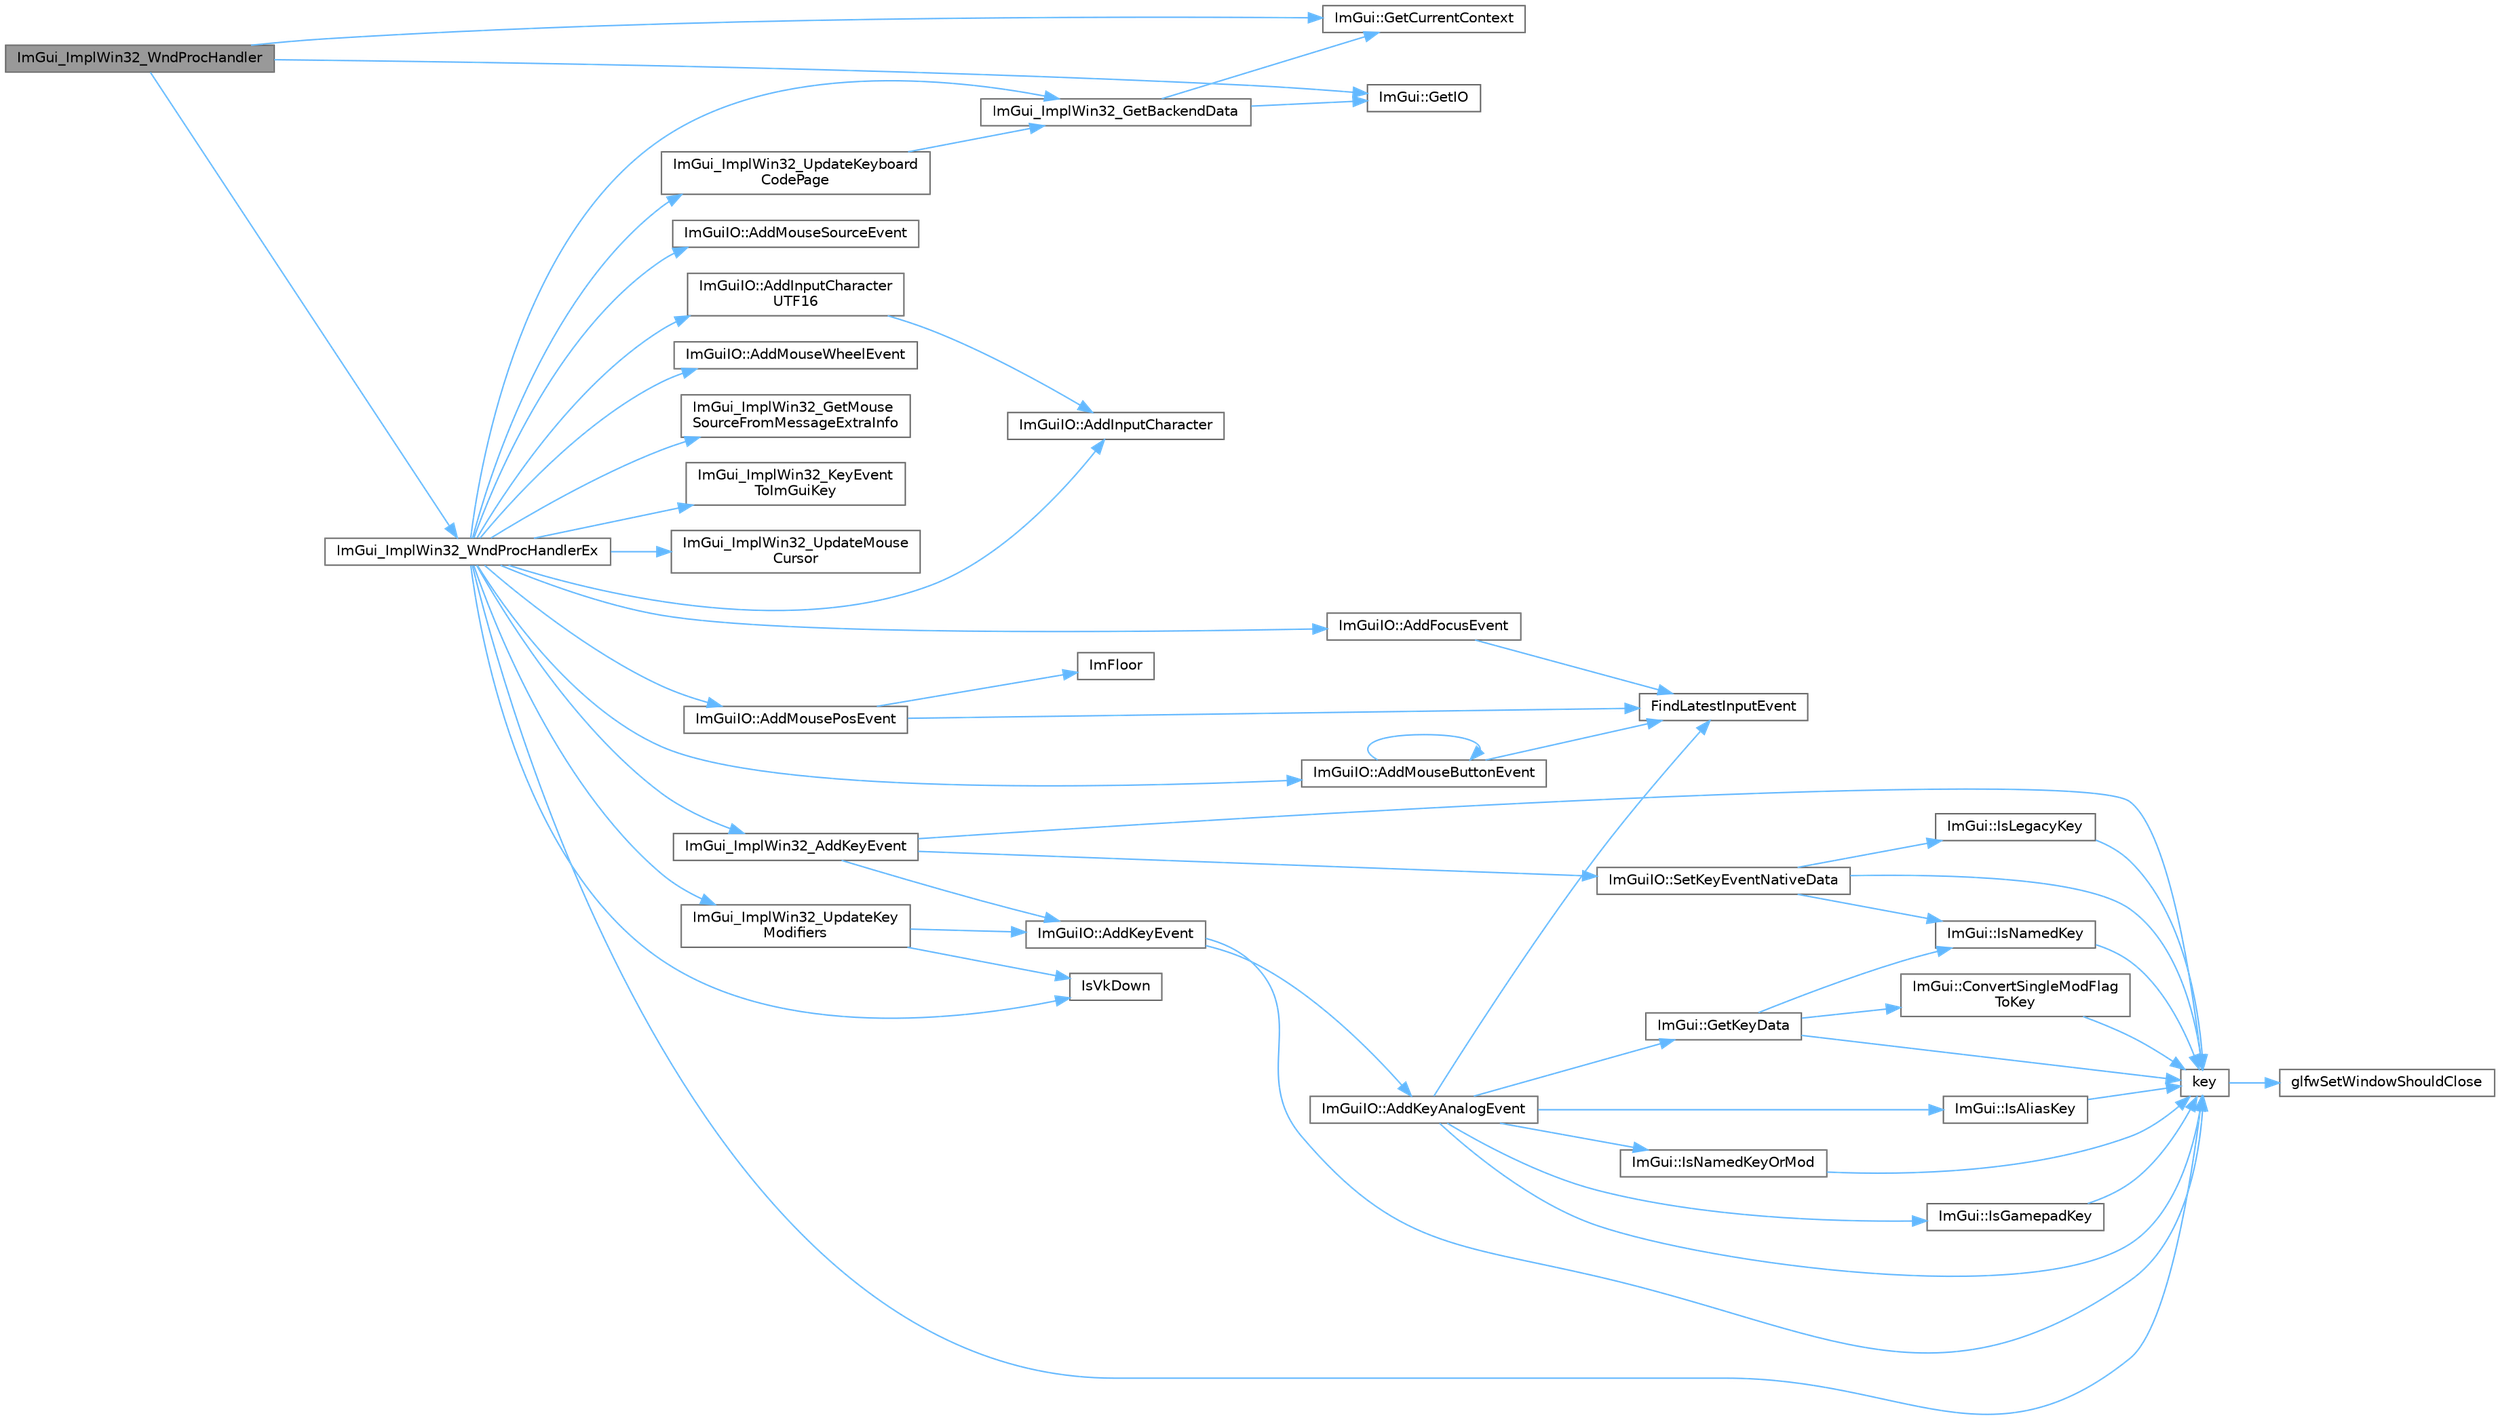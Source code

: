 digraph "ImGui_ImplWin32_WndProcHandler"
{
 // LATEX_PDF_SIZE
  bgcolor="transparent";
  edge [fontname=Helvetica,fontsize=10,labelfontname=Helvetica,labelfontsize=10];
  node [fontname=Helvetica,fontsize=10,shape=box,height=0.2,width=0.4];
  rankdir="LR";
  Node1 [id="Node000001",label="ImGui_ImplWin32_WndProcHandler",height=0.2,width=0.4,color="gray40", fillcolor="grey60", style="filled", fontcolor="black",tooltip=" "];
  Node1 -> Node2 [id="edge55_Node000001_Node000002",color="steelblue1",style="solid",tooltip=" "];
  Node2 [id="Node000002",label="ImGui::GetCurrentContext",height=0.2,width=0.4,color="grey40", fillcolor="white", style="filled",URL="$namespace_im_gui.html#af557a6de5538099a0f6047eb994bbf42",tooltip=" "];
  Node1 -> Node3 [id="edge56_Node000001_Node000003",color="steelblue1",style="solid",tooltip=" "];
  Node3 [id="Node000003",label="ImGui::GetIO",height=0.2,width=0.4,color="grey40", fillcolor="white", style="filled",URL="$namespace_im_gui.html#a7dea7d0530868f078324f14a308f0c3c",tooltip=" "];
  Node1 -> Node4 [id="edge57_Node000001_Node000004",color="steelblue1",style="solid",tooltip=" "];
  Node4 [id="Node000004",label="ImGui_ImplWin32_WndProcHandlerEx",height=0.2,width=0.4,color="grey40", fillcolor="white", style="filled",URL="$imgui__impl__win32_8cpp.html#a7038e1f34a0be8f5b6023a08973f4431",tooltip=" "];
  Node4 -> Node5 [id="edge58_Node000004_Node000005",color="steelblue1",style="solid",tooltip=" "];
  Node5 [id="Node000005",label="ImGuiIO::AddFocusEvent",height=0.2,width=0.4,color="grey40", fillcolor="white", style="filled",URL="$struct_im_gui_i_o.html#a051243815ff6305cdcd3db8f84c2dfef",tooltip=" "];
  Node5 -> Node6 [id="edge59_Node000005_Node000006",color="steelblue1",style="solid",tooltip=" "];
  Node6 [id="Node000006",label="FindLatestInputEvent",height=0.2,width=0.4,color="grey40", fillcolor="white", style="filled",URL="$imgui_8cpp.html#ac07ec3acbc8eefe52f805b1ed55f670a",tooltip=" "];
  Node4 -> Node7 [id="edge60_Node000004_Node000007",color="steelblue1",style="solid",tooltip=" "];
  Node7 [id="Node000007",label="ImGuiIO::AddInputCharacter",height=0.2,width=0.4,color="grey40", fillcolor="white", style="filled",URL="$struct_im_gui_i_o.html#a0ded7ab1043ea14b65e1d81819878ccc",tooltip=" "];
  Node4 -> Node8 [id="edge61_Node000004_Node000008",color="steelblue1",style="solid",tooltip=" "];
  Node8 [id="Node000008",label="ImGuiIO::AddInputCharacter\lUTF16",height=0.2,width=0.4,color="grey40", fillcolor="white", style="filled",URL="$struct_im_gui_i_o.html#a09ce496becb406f0fbe94dc35915af64",tooltip=" "];
  Node8 -> Node7 [id="edge62_Node000008_Node000007",color="steelblue1",style="solid",tooltip=" "];
  Node4 -> Node9 [id="edge63_Node000004_Node000009",color="steelblue1",style="solid",tooltip=" "];
  Node9 [id="Node000009",label="ImGuiIO::AddMouseButtonEvent",height=0.2,width=0.4,color="grey40", fillcolor="white", style="filled",URL="$struct_im_gui_i_o.html#a9fa5df74047424bb03d7cb29c6fb6ea1",tooltip=" "];
  Node9 -> Node9 [id="edge64_Node000009_Node000009",color="steelblue1",style="solid",tooltip=" "];
  Node9 -> Node6 [id="edge65_Node000009_Node000006",color="steelblue1",style="solid",tooltip=" "];
  Node4 -> Node10 [id="edge66_Node000004_Node000010",color="steelblue1",style="solid",tooltip=" "];
  Node10 [id="Node000010",label="ImGuiIO::AddMousePosEvent",height=0.2,width=0.4,color="grey40", fillcolor="white", style="filled",URL="$struct_im_gui_i_o.html#ab6423058bbb3503c3cf66e0e45ee606d",tooltip=" "];
  Node10 -> Node6 [id="edge67_Node000010_Node000006",color="steelblue1",style="solid",tooltip=" "];
  Node10 -> Node11 [id="edge68_Node000010_Node000011",color="steelblue1",style="solid",tooltip=" "];
  Node11 [id="Node000011",label="ImFloor",height=0.2,width=0.4,color="grey40", fillcolor="white", style="filled",URL="$imgui__internal_8h.html#a51a84b6be21807818b857a8565d97912",tooltip=" "];
  Node4 -> Node12 [id="edge69_Node000004_Node000012",color="steelblue1",style="solid",tooltip=" "];
  Node12 [id="Node000012",label="ImGuiIO::AddMouseSourceEvent",height=0.2,width=0.4,color="grey40", fillcolor="white", style="filled",URL="$struct_im_gui_i_o.html#adc3cac2515e40a80c6dc961800ed221f",tooltip=" "];
  Node4 -> Node13 [id="edge70_Node000004_Node000013",color="steelblue1",style="solid",tooltip=" "];
  Node13 [id="Node000013",label="ImGuiIO::AddMouseWheelEvent",height=0.2,width=0.4,color="grey40", fillcolor="white", style="filled",URL="$struct_im_gui_i_o.html#a3c5ad00141194e3a01c9efbcb53cd5a1",tooltip=" "];
  Node4 -> Node14 [id="edge71_Node000004_Node000014",color="steelblue1",style="solid",tooltip=" "];
  Node14 [id="Node000014",label="ImGui_ImplWin32_AddKeyEvent",height=0.2,width=0.4,color="grey40", fillcolor="white", style="filled",URL="$imgui__impl__win32_8cpp.html#a0d6df8cbcae3dbb153da2acda4dd1e07",tooltip=" "];
  Node14 -> Node15 [id="edge72_Node000014_Node000015",color="steelblue1",style="solid",tooltip=" "];
  Node15 [id="Node000015",label="ImGuiIO::AddKeyEvent",height=0.2,width=0.4,color="grey40", fillcolor="white", style="filled",URL="$struct_im_gui_i_o.html#a50c3ab6883647aacdf5153a4dbe2cdbe",tooltip=" "];
  Node15 -> Node16 [id="edge73_Node000015_Node000016",color="steelblue1",style="solid",tooltip=" "];
  Node16 [id="Node000016",label="ImGuiIO::AddKeyAnalogEvent",height=0.2,width=0.4,color="grey40", fillcolor="white", style="filled",URL="$struct_im_gui_i_o.html#ac88dcffd1c6785d00eedd5616315e48c",tooltip=" "];
  Node16 -> Node6 [id="edge74_Node000016_Node000006",color="steelblue1",style="solid",tooltip=" "];
  Node16 -> Node17 [id="edge75_Node000016_Node000017",color="steelblue1",style="solid",tooltip=" "];
  Node17 [id="Node000017",label="ImGui::GetKeyData",height=0.2,width=0.4,color="grey40", fillcolor="white", style="filled",URL="$namespace_im_gui.html#a6d32d70d6beb45537b605508b78216c3",tooltip=" "];
  Node17 -> Node18 [id="edge76_Node000017_Node000018",color="steelblue1",style="solid",tooltip=" "];
  Node18 [id="Node000018",label="ImGui::ConvertSingleModFlag\lToKey",height=0.2,width=0.4,color="grey40", fillcolor="white", style="filled",URL="$namespace_im_gui.html#ad540a8f07e5834f77f76a84626cdc70e",tooltip=" "];
  Node18 -> Node19 [id="edge77_Node000018_Node000019",color="steelblue1",style="solid",tooltip=" "];
  Node19 [id="Node000019",label="key",height=0.2,width=0.4,color="grey40", fillcolor="white", style="filled",URL="$gears_8c.html#accd6b5b92b78666e36543412d4ac14cd",tooltip=" "];
  Node19 -> Node20 [id="edge78_Node000019_Node000020",color="steelblue1",style="solid",tooltip=" "];
  Node20 [id="Node000020",label="glfwSetWindowShouldClose",height=0.2,width=0.4,color="grey40", fillcolor="white", style="filled",URL="$group__window.html#ga1cadeda7a1e2f224e06a8415d30741aa",tooltip="Sets the close flag of the specified window."];
  Node17 -> Node21 [id="edge79_Node000017_Node000021",color="steelblue1",style="solid",tooltip=" "];
  Node21 [id="Node000021",label="ImGui::IsNamedKey",height=0.2,width=0.4,color="grey40", fillcolor="white", style="filled",URL="$namespace_im_gui.html#a1e6a2ce7696a25d0dd0cf318e3b48a33",tooltip=" "];
  Node21 -> Node19 [id="edge80_Node000021_Node000019",color="steelblue1",style="solid",tooltip=" "];
  Node17 -> Node19 [id="edge81_Node000017_Node000019",color="steelblue1",style="solid",tooltip=" "];
  Node16 -> Node22 [id="edge82_Node000016_Node000022",color="steelblue1",style="solid",tooltip=" "];
  Node22 [id="Node000022",label="ImGui::IsAliasKey",height=0.2,width=0.4,color="grey40", fillcolor="white", style="filled",URL="$namespace_im_gui.html#ac8e09701fd3ff94f49df16ecd6526149",tooltip=" "];
  Node22 -> Node19 [id="edge83_Node000022_Node000019",color="steelblue1",style="solid",tooltip=" "];
  Node16 -> Node23 [id="edge84_Node000016_Node000023",color="steelblue1",style="solid",tooltip=" "];
  Node23 [id="Node000023",label="ImGui::IsGamepadKey",height=0.2,width=0.4,color="grey40", fillcolor="white", style="filled",URL="$namespace_im_gui.html#acbf72e4cb07d326caf3c9b2c29d543d6",tooltip=" "];
  Node23 -> Node19 [id="edge85_Node000023_Node000019",color="steelblue1",style="solid",tooltip=" "];
  Node16 -> Node24 [id="edge86_Node000016_Node000024",color="steelblue1",style="solid",tooltip=" "];
  Node24 [id="Node000024",label="ImGui::IsNamedKeyOrMod",height=0.2,width=0.4,color="grey40", fillcolor="white", style="filled",URL="$namespace_im_gui.html#ad97807fb804a4d11866e5bca7d08d59c",tooltip=" "];
  Node24 -> Node19 [id="edge87_Node000024_Node000019",color="steelblue1",style="solid",tooltip=" "];
  Node16 -> Node19 [id="edge88_Node000016_Node000019",color="steelblue1",style="solid",tooltip=" "];
  Node15 -> Node19 [id="edge89_Node000015_Node000019",color="steelblue1",style="solid",tooltip=" "];
  Node14 -> Node19 [id="edge90_Node000014_Node000019",color="steelblue1",style="solid",tooltip=" "];
  Node14 -> Node25 [id="edge91_Node000014_Node000025",color="steelblue1",style="solid",tooltip=" "];
  Node25 [id="Node000025",label="ImGuiIO::SetKeyEventNativeData",height=0.2,width=0.4,color="grey40", fillcolor="white", style="filled",URL="$struct_im_gui_i_o.html#a6b2fa57fb6af5aa1c99f58115542e1dc",tooltip=" "];
  Node25 -> Node26 [id="edge92_Node000025_Node000026",color="steelblue1",style="solid",tooltip=" "];
  Node26 [id="Node000026",label="ImGui::IsLegacyKey",height=0.2,width=0.4,color="grey40", fillcolor="white", style="filled",URL="$namespace_im_gui.html#a8737377cd9666008318a3fa66fa943c7",tooltip=" "];
  Node26 -> Node19 [id="edge93_Node000026_Node000019",color="steelblue1",style="solid",tooltip=" "];
  Node25 -> Node21 [id="edge94_Node000025_Node000021",color="steelblue1",style="solid",tooltip=" "];
  Node25 -> Node19 [id="edge95_Node000025_Node000019",color="steelblue1",style="solid",tooltip=" "];
  Node4 -> Node27 [id="edge96_Node000004_Node000027",color="steelblue1",style="solid",tooltip=" "];
  Node27 [id="Node000027",label="ImGui_ImplWin32_GetBackendData",height=0.2,width=0.4,color="grey40", fillcolor="white", style="filled",URL="$imgui__impl__win32_8cpp.html#a89061996e57d1d3850ca680093eaa688",tooltip=" "];
  Node27 -> Node2 [id="edge97_Node000027_Node000002",color="steelblue1",style="solid",tooltip=" "];
  Node27 -> Node3 [id="edge98_Node000027_Node000003",color="steelblue1",style="solid",tooltip=" "];
  Node4 -> Node28 [id="edge99_Node000004_Node000028",color="steelblue1",style="solid",tooltip=" "];
  Node28 [id="Node000028",label="ImGui_ImplWin32_GetMouse\lSourceFromMessageExtraInfo",height=0.2,width=0.4,color="grey40", fillcolor="white", style="filled",URL="$imgui__impl__win32_8cpp.html#ae3b7d79542a3e8cea0ec3374e8f7930c",tooltip=" "];
  Node4 -> Node29 [id="edge100_Node000004_Node000029",color="steelblue1",style="solid",tooltip=" "];
  Node29 [id="Node000029",label="ImGui_ImplWin32_KeyEvent\lToImGuiKey",height=0.2,width=0.4,color="grey40", fillcolor="white", style="filled",URL="$imgui__impl__win32_8cpp.html#a2942d25da60c96f3681b4ca43de6b426",tooltip=" "];
  Node4 -> Node30 [id="edge101_Node000004_Node000030",color="steelblue1",style="solid",tooltip=" "];
  Node30 [id="Node000030",label="ImGui_ImplWin32_UpdateKeyboard\lCodePage",height=0.2,width=0.4,color="grey40", fillcolor="white", style="filled",URL="$imgui__impl__win32_8cpp.html#a9e5765b2d898579d5aa03637c29722cd",tooltip=" "];
  Node30 -> Node27 [id="edge102_Node000030_Node000027",color="steelblue1",style="solid",tooltip=" "];
  Node4 -> Node31 [id="edge103_Node000004_Node000031",color="steelblue1",style="solid",tooltip=" "];
  Node31 [id="Node000031",label="ImGui_ImplWin32_UpdateKey\lModifiers",height=0.2,width=0.4,color="grey40", fillcolor="white", style="filled",URL="$imgui__impl__win32_8cpp.html#a2aeb32bb0cfc356c58dddedc7edb7942",tooltip=" "];
  Node31 -> Node15 [id="edge104_Node000031_Node000015",color="steelblue1",style="solid",tooltip=" "];
  Node31 -> Node32 [id="edge105_Node000031_Node000032",color="steelblue1",style="solid",tooltip=" "];
  Node32 [id="Node000032",label="IsVkDown",height=0.2,width=0.4,color="grey40", fillcolor="white", style="filled",URL="$imgui__impl__win32_8cpp.html#ab053b258f642136586dd18c8acf7e520",tooltip=" "];
  Node4 -> Node33 [id="edge106_Node000004_Node000033",color="steelblue1",style="solid",tooltip=" "];
  Node33 [id="Node000033",label="ImGui_ImplWin32_UpdateMouse\lCursor",height=0.2,width=0.4,color="grey40", fillcolor="white", style="filled",URL="$imgui__impl__win32_8cpp.html#ab9ac21db89c81edd0193dc8247039b24",tooltip=" "];
  Node4 -> Node32 [id="edge107_Node000004_Node000032",color="steelblue1",style="solid",tooltip=" "];
  Node4 -> Node19 [id="edge108_Node000004_Node000019",color="steelblue1",style="solid",tooltip=" "];
}
